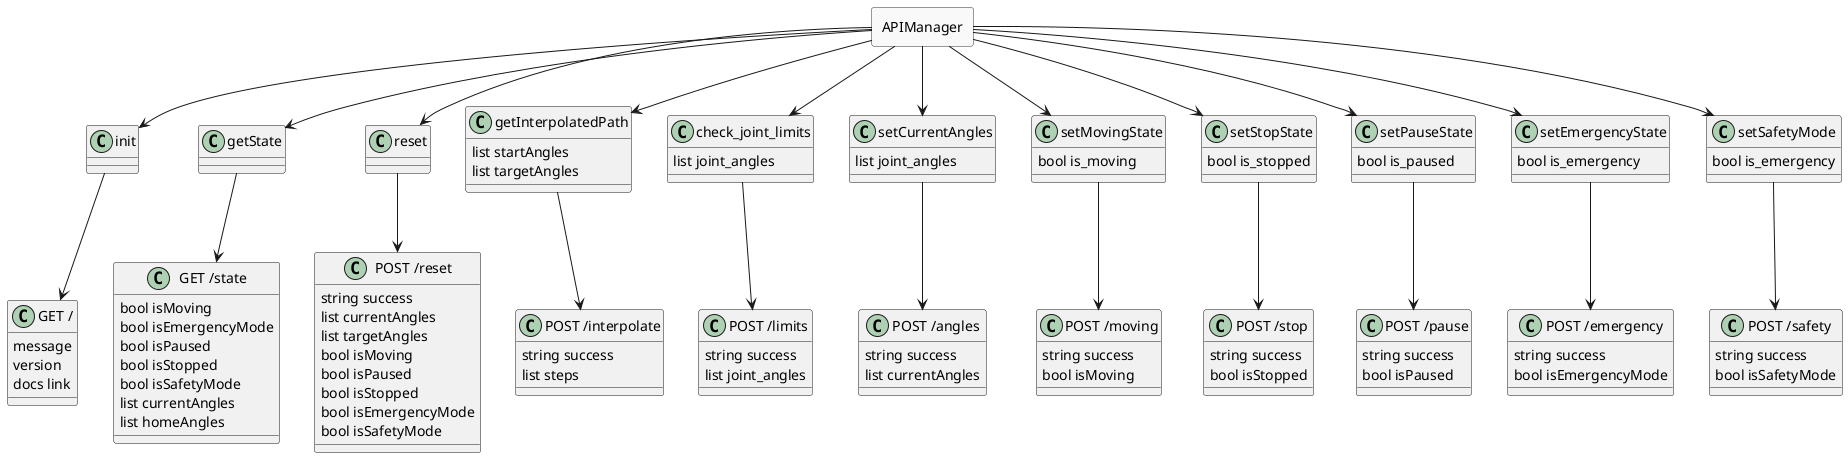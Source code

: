 @startuml

!define RECTANGLE rectangle
skinparam rectangle {
    BackgroundColor #F9F9F9
    BorderColor #333
}

RECTANGLE APIManager {
}

APIManager --> init
APIManager --> getState
APIManager --> reset
APIManager --> getInterpolatedPath
getInterpolatedPath : list startAngles
getInterpolatedPath : list targetAngles
APIManager --> check_joint_limits
check_joint_limits : list joint_angles
APIManager --> setCurrentAngles
setCurrentAngles : list joint_angles
APIManager --> setMovingState
setMovingState : bool is_moving
APIManager --> setStopState
setStopState : bool is_stopped
APIManager --> setPauseState
setPauseState : bool is_paused
APIManager --> setEmergencyState
setEmergencyState : bool is_emergency
APIManager --> setSafetyMode
setSafetyMode : bool is_emergency

init --> "GET /"
"GET /" : message
"GET /" : version
"GET /" : docs link

getState --> "GET /state"
"GET /state" : bool isMoving
"GET /state" : bool isEmergencyMode
"GET /state" : bool isPaused
"GET /state" : bool isStopped
"GET /state" : bool isSafetyMode
"GET /state" : list currentAngles
"GET /state" : list homeAngles

reset --> "POST /reset"
"POST /reset" : string success
"POST /reset" : list currentAngles
"POST /reset" : list targetAngles
"POST /reset" : bool isMoving
"POST /reset" : bool isPaused
"POST /reset" : bool isStopped
"POST /reset" : bool isEmergencyMode
"POST /reset" : bool isSafetyMode

getInterpolatedPath --> "POST /interpolate"
"POST /interpolate" : string success
"POST /interpolate" : list steps

check_joint_limits --> "POST /limits"
"POST /limits" : string success
"POST /limits" : list joint_angles

setCurrentAngles --> "POST /angles"
"POST /angles" : string success
"POST /angles" : list currentAngles

setMovingState --> "POST /moving"
"POST /moving" : string success
"POST /moving" : bool isMoving

setStopState --> "POST /stop"
"POST /stop" : string success
"POST /stop" : bool isStopped

setPauseState --> "POST /pause"
"POST /pause" : string success
"POST /pause" : bool isPaused

setEmergencyState --> "POST /emergency"
"POST /emergency" : string success
"POST /emergency" : bool isEmergencyMode

setSafetyMode --> "POST /safety"
"POST /safety" : string success
"POST /safety" : bool isSafetyMode

@enduml